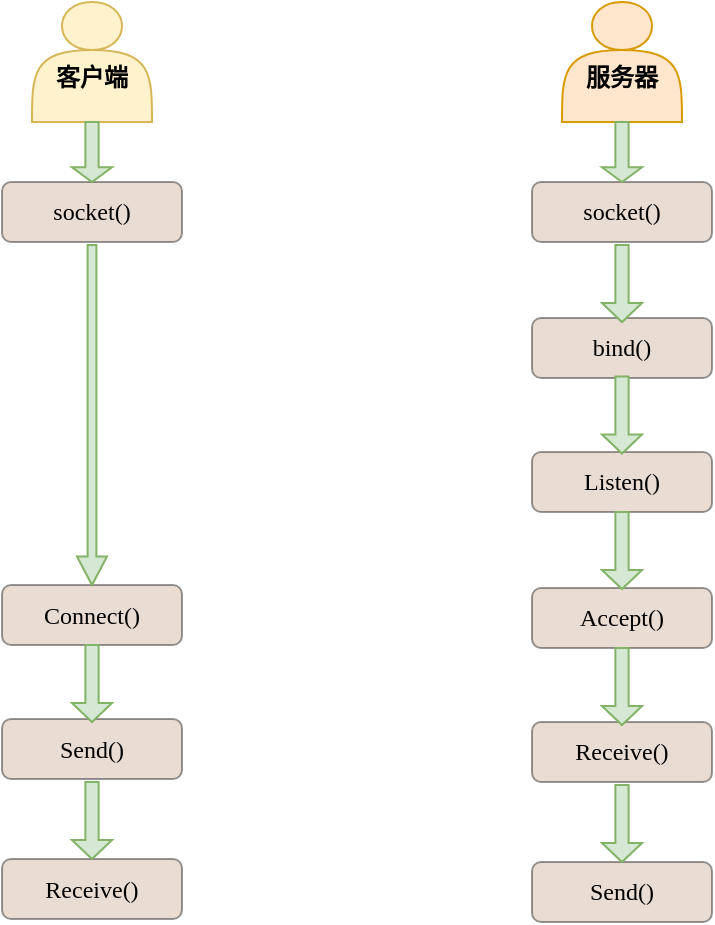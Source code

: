<mxfile version="22.0.8" type="github">
  <diagram name="第 1 页" id="Kv1g2cWNmDUzKT-I0tPs">
    <mxGraphModel dx="1077" dy="564" grid="1" gridSize="10" guides="1" tooltips="1" connect="1" arrows="1" fold="1" page="1" pageScale="1" pageWidth="827" pageHeight="1169" math="0" shadow="0">
      <root>
        <mxCell id="0" />
        <mxCell id="1" parent="0" />
        <mxCell id="ybtzGjQQWgPssiMgLpUO-7" value="&lt;div&gt;&lt;b&gt;&lt;br&gt;&lt;/b&gt;&lt;/div&gt;&lt;div&gt;&lt;b&gt;客户端&lt;/b&gt;&lt;/div&gt;" style="shape=actor;whiteSpace=wrap;html=1;fillColor=#fff2cc;fontFamily=Times New Roman;strokeColor=#d6b656;" parent="1" vertex="1">
          <mxGeometry x="185" y="90" width="60" height="60" as="geometry" />
        </mxCell>
        <mxCell id="ybtzGjQQWgPssiMgLpUO-8" value="&lt;div&gt;&lt;b&gt;&lt;br&gt;&lt;/b&gt;&lt;/div&gt;&lt;div&gt;&lt;b&gt;服务器&lt;br&gt;&lt;/b&gt;&lt;/div&gt;" style="shape=actor;whiteSpace=wrap;html=1;fillColor=#ffe6cc;fontFamily=Times New Roman;strokeColor=#d79b00;" parent="1" vertex="1">
          <mxGeometry x="450" y="90" width="60" height="60" as="geometry" />
        </mxCell>
        <mxCell id="ybtzGjQQWgPssiMgLpUO-9" value="socket()" style="rounded=1;whiteSpace=wrap;html=1;fillColor=#C7A78F;opacity=40;fontFamily=Lucida Console;" parent="1" vertex="1">
          <mxGeometry x="435" y="180" width="90" height="30" as="geometry" />
        </mxCell>
        <mxCell id="ybtzGjQQWgPssiMgLpUO-10" value="bind()" style="rounded=1;whiteSpace=wrap;html=1;fillColor=#C7A78F;opacity=40;fontFamily=Lucida Console;" parent="1" vertex="1">
          <mxGeometry x="435" y="248" width="90" height="30" as="geometry" />
        </mxCell>
        <mxCell id="ybtzGjQQWgPssiMgLpUO-11" value="Listen()" style="rounded=1;whiteSpace=wrap;html=1;fillColor=#C7A78F;opacity=40;fontFamily=Lucida Console;" parent="1" vertex="1">
          <mxGeometry x="435" y="315" width="90" height="30" as="geometry" />
        </mxCell>
        <mxCell id="ybtzGjQQWgPssiMgLpUO-12" value="Accept()" style="rounded=1;whiteSpace=wrap;html=1;fillColor=#C7A78F;opacity=40;fontFamily=Lucida Console;" parent="1" vertex="1">
          <mxGeometry x="435" y="383" width="90" height="30" as="geometry" />
        </mxCell>
        <mxCell id="ybtzGjQQWgPssiMgLpUO-13" value="Receive()" style="rounded=1;whiteSpace=wrap;html=1;fillColor=#C7A78F;opacity=40;fontFamily=Lucida Console;" parent="1" vertex="1">
          <mxGeometry x="435" y="450" width="90" height="30" as="geometry" />
        </mxCell>
        <mxCell id="ybtzGjQQWgPssiMgLpUO-14" value="Send()" style="rounded=1;whiteSpace=wrap;html=1;fillColor=#C7A78F;opacity=40;fontFamily=Lucida Console;" parent="1" vertex="1">
          <mxGeometry x="435" y="520" width="90" height="30" as="geometry" />
        </mxCell>
        <mxCell id="ybtzGjQQWgPssiMgLpUO-15" value="Connect()" style="rounded=1;whiteSpace=wrap;html=1;fillColor=#C7A78F;opacity=40;fontFamily=Lucida Console;" parent="1" vertex="1">
          <mxGeometry x="170" y="381.5" width="90" height="30" as="geometry" />
        </mxCell>
        <mxCell id="ybtzGjQQWgPssiMgLpUO-16" value="Send()" style="rounded=1;whiteSpace=wrap;html=1;fillColor=#C7A78F;opacity=40;fontFamily=Lucida Console;" parent="1" vertex="1">
          <mxGeometry x="170" y="448.5" width="90" height="30" as="geometry" />
        </mxCell>
        <mxCell id="ybtzGjQQWgPssiMgLpUO-17" value="Receive()" style="rounded=1;whiteSpace=wrap;html=1;fillColor=#C7A78F;opacity=40;fontFamily=Lucida Console;" parent="1" vertex="1">
          <mxGeometry x="170" y="518.5" width="90" height="30" as="geometry" />
        </mxCell>
        <mxCell id="ybtzGjQQWgPssiMgLpUO-18" value="socket()" style="rounded=1;whiteSpace=wrap;html=1;fillColor=#C7A78F;opacity=40;fontFamily=Lucida Console;" parent="1" vertex="1">
          <mxGeometry x="170" y="180" width="90" height="30" as="geometry" />
        </mxCell>
        <mxCell id="ybtzGjQQWgPssiMgLpUO-20" value="" style="shape=singleArrow;direction=south;whiteSpace=wrap;html=1;arrowWidth=0.293;arrowSize=0.084;fillColor=#D5E8D4;strokeColor=#82b366;" parent="1" vertex="1">
          <mxGeometry x="207.5" y="211.5" width="15" height="170" as="geometry" />
        </mxCell>
        <mxCell id="ybtzGjQQWgPssiMgLpUO-21" value="" style="shape=singleArrow;direction=south;whiteSpace=wrap;html=1;arrowWidth=0.331;arrowSize=0.246;fillColor=#D5E8D4;strokeColor=#82b366;" parent="1" vertex="1">
          <mxGeometry x="205" y="150" width="20" height="30" as="geometry" />
        </mxCell>
        <mxCell id="ybtzGjQQWgPssiMgLpUO-22" value="" style="shape=singleArrow;direction=south;whiteSpace=wrap;html=1;arrowWidth=0.331;arrowSize=0.246;fillColor=#D5E8D4;strokeColor=#82b366;" parent="1" vertex="1">
          <mxGeometry x="470" y="150" width="20" height="30" as="geometry" />
        </mxCell>
        <mxCell id="ybtzGjQQWgPssiMgLpUO-23" value="" style="shape=singleArrow;direction=south;whiteSpace=wrap;html=1;arrowWidth=0.331;arrowSize=0.246;fillColor=#D5E8D4;strokeColor=#82b366;" parent="1" vertex="1">
          <mxGeometry x="470" y="211.5" width="20" height="38.5" as="geometry" />
        </mxCell>
        <mxCell id="ybtzGjQQWgPssiMgLpUO-24" value="" style="shape=singleArrow;direction=south;whiteSpace=wrap;html=1;arrowWidth=0.331;arrowSize=0.246;fillColor=#D5E8D4;strokeColor=#82b366;" parent="1" vertex="1">
          <mxGeometry x="470" y="277.25" width="20" height="38.5" as="geometry" />
        </mxCell>
        <mxCell id="ybtzGjQQWgPssiMgLpUO-25" value="" style="shape=singleArrow;direction=south;whiteSpace=wrap;html=1;arrowWidth=0.331;arrowSize=0.246;fillColor=#D5E8D4;strokeColor=#82b366;" parent="1" vertex="1">
          <mxGeometry x="470" y="345" width="20" height="38.5" as="geometry" />
        </mxCell>
        <mxCell id="ybtzGjQQWgPssiMgLpUO-26" value="" style="shape=singleArrow;direction=south;whiteSpace=wrap;html=1;arrowWidth=0.331;arrowSize=0.246;fillColor=#D5E8D4;strokeColor=#82b366;" parent="1" vertex="1">
          <mxGeometry x="470" y="413" width="20" height="38.5" as="geometry" />
        </mxCell>
        <mxCell id="ybtzGjQQWgPssiMgLpUO-27" value="" style="shape=singleArrow;direction=south;whiteSpace=wrap;html=1;arrowWidth=0.331;arrowSize=0.246;fillColor=#D5E8D4;strokeColor=#82b366;" parent="1" vertex="1">
          <mxGeometry x="470" y="481.5" width="20" height="38.5" as="geometry" />
        </mxCell>
        <mxCell id="ybtzGjQQWgPssiMgLpUO-28" value="" style="shape=singleArrow;direction=south;whiteSpace=wrap;html=1;arrowWidth=0.331;arrowSize=0.246;fillColor=#D5E8D4;strokeColor=#82b366;" parent="1" vertex="1">
          <mxGeometry x="205" y="411.5" width="20" height="38.5" as="geometry" />
        </mxCell>
        <mxCell id="ybtzGjQQWgPssiMgLpUO-29" value="" style="shape=singleArrow;direction=south;whiteSpace=wrap;html=1;arrowWidth=0.331;arrowSize=0.246;fillColor=#D5E8D4;strokeColor=#82b366;" parent="1" vertex="1">
          <mxGeometry x="205" y="480" width="20" height="38.5" as="geometry" />
        </mxCell>
      </root>
    </mxGraphModel>
  </diagram>
</mxfile>
